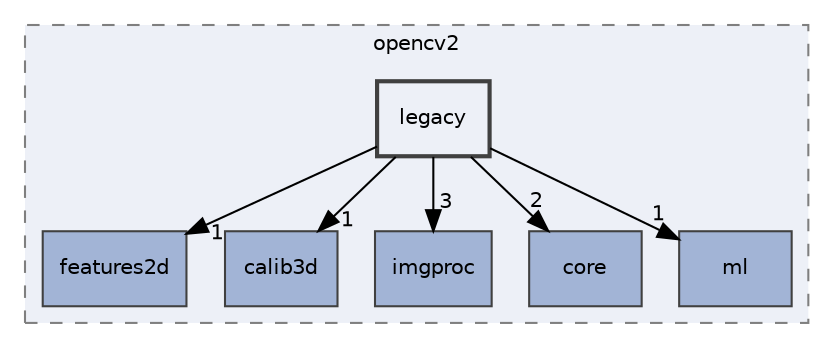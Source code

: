 digraph "P4ALL_OCR-TABLES/vendor/OpenCV/build/include/opencv2/legacy"
{
 // LATEX_PDF_SIZE
  edge [fontname="Helvetica",fontsize="10",labelfontname="Helvetica",labelfontsize="10"];
  node [fontname="Helvetica",fontsize="10",shape=record];
  compound=true
  subgraph clusterdir_82e4f955188045376eca4cdd73edc36b {
    graph [ bgcolor="#edf0f7", pencolor="grey50", style="filled,dashed,", label="opencv2", fontname="Helvetica", fontsize="10", URL="dir_82e4f955188045376eca4cdd73edc36b.html"]
  dir_126bc893a34f338fb13307d15c2fd5e7 [shape=box, label="features2d", style="filled,", fillcolor="#a2b4d6", color="grey25", URL="dir_126bc893a34f338fb13307d15c2fd5e7.html"];
  dir_f62499e3e9e8bcdb2a365dbe71f82c52 [shape=box, label="calib3d", style="filled,", fillcolor="#a2b4d6", color="grey25", URL="dir_f62499e3e9e8bcdb2a365dbe71f82c52.html"];
  dir_e48ff80f84c28ff88b55c48d0d7e2325 [shape=box, label="imgproc", style="filled,", fillcolor="#a2b4d6", color="grey25", URL="dir_e48ff80f84c28ff88b55c48d0d7e2325.html"];
  dir_d0a90bd216adce98fc120e9c5b54a47b [shape=box, label="core", style="filled,", fillcolor="#a2b4d6", color="grey25", URL="dir_d0a90bd216adce98fc120e9c5b54a47b.html"];
  dir_be3da771138d7fd4b2d57f98326b072b [shape=box, label="ml", style="filled,", fillcolor="#a2b4d6", color="grey25", URL="dir_be3da771138d7fd4b2d57f98326b072b.html"];
  dir_eba76ed20a2ccb7b6830950b468b3c42 [shape=box, label="legacy", style="filled,bold,", fillcolor="#edf0f7", color="grey25", URL="dir_eba76ed20a2ccb7b6830950b468b3c42.html"];
  }
  dir_eba76ed20a2ccb7b6830950b468b3c42->dir_126bc893a34f338fb13307d15c2fd5e7 [headlabel="1", labeldistance=1.5 headhref="dir_000024_000011.html"];
  dir_eba76ed20a2ccb7b6830950b468b3c42->dir_be3da771138d7fd4b2d57f98326b072b [headlabel="1", labeldistance=1.5 headhref="dir_000024_000028.html"];
  dir_eba76ed20a2ccb7b6830950b468b3c42->dir_d0a90bd216adce98fc120e9c5b54a47b [headlabel="2", labeldistance=1.5 headhref="dir_000024_000006.html"];
  dir_eba76ed20a2ccb7b6830950b468b3c42->dir_e48ff80f84c28ff88b55c48d0d7e2325 [headlabel="3", labeldistance=1.5 headhref="dir_000024_000019.html"];
  dir_eba76ed20a2ccb7b6830950b468b3c42->dir_f62499e3e9e8bcdb2a365dbe71f82c52 [headlabel="1", labeldistance=1.5 headhref="dir_000024_000002.html"];
}
